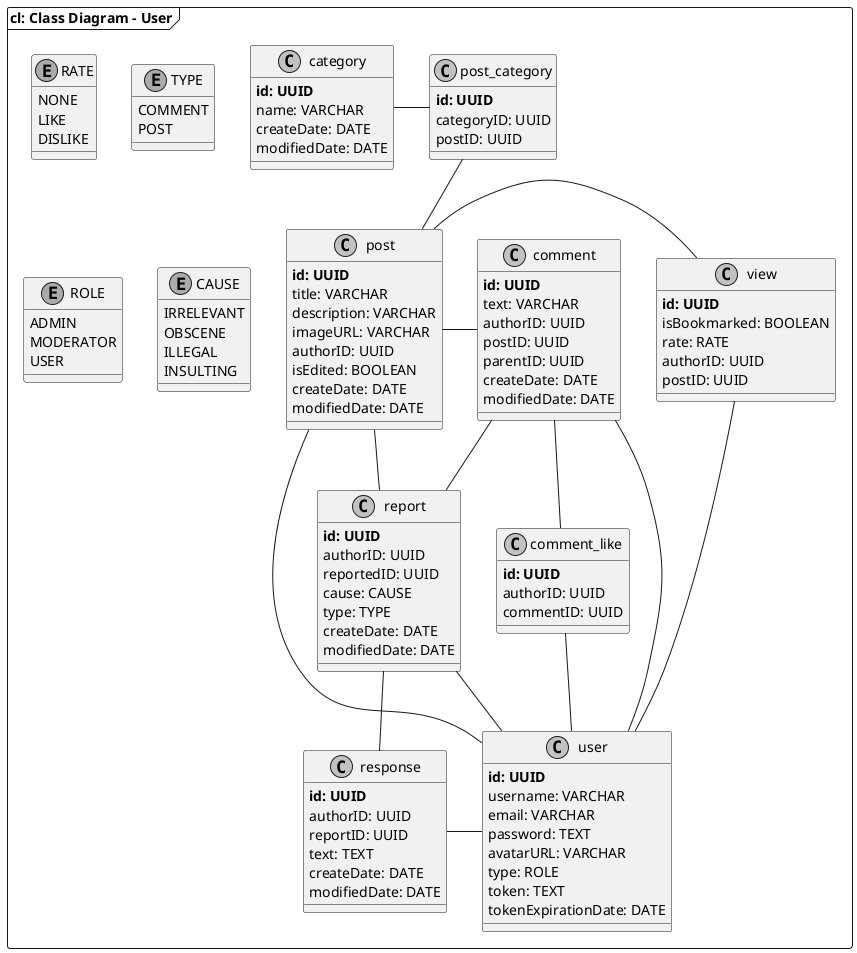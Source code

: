 
@startuml "user-class-diagram"
skinparam shadowing false
skinparam monochrome true
skinparam component {
    FontSize 20
}

frame "cl: Class Diagram - User" {
    class user {
        **id: UUID**
        username: VARCHAR
        email: VARCHAR
        password: TEXT
        avatarURL: VARCHAR
        type: ROLE
        token: TEXT
        tokenExpirationDate: DATE
    }

    class post {
        **id: UUID**
        title: VARCHAR
        description: VARCHAR
        imageURL: VARCHAR
        authorID: UUID
        isEdited: BOOLEAN
        createDate: DATE
        modifiedDate: DATE
    }

    class report {
        **id: UUID**
        authorID: UUID
        reportedID: UUID
        cause: CAUSE
        type: TYPE
        createDate: DATE
        modifiedDate: DATE
    }

    class response {
        **id: UUID**
        authorID: UUID
        reportID: UUID
        text: TEXT
        createDate: DATE
        modifiedDate: DATE
    }

    class view {
        **id: UUID**
        isBookmarked: BOOLEAN
        rate: RATE
        authorID: UUID
        postID: UUID
    }

    class comment_like {
        **id: UUID**
        authorID: UUID
        commentID: UUID
    }

    class comment {
        **id: UUID**
        text: VARCHAR
        authorID: UUID
        postID: UUID
        parentID: UUID
        createDate: DATE
        modifiedDate: DATE
    }

    class post_category {
        **id: UUID**
        categoryID: UUID
        postID: UUID
    }

    class category {
        **id: UUID**
        name: VARCHAR
        createDate: DATE
        modifiedDate: DATE
    }

    enum RATE {
        NONE
        LIKE
        DISLIKE
    }

    enum TYPE {
        COMMENT
        POST
    }

    enum ROLE {
        ADMIN
        MODERATOR
        USER
    }

    enum CAUSE {
        IRRELEVANT
        OBSCENE
        ILLEGAL
        INSULTING
    }

    user -up- view
    user -up- comment
    user -up- comment_like
    user -up- report
    user -up- post
    report -up- comment
    report -up- post
    report -right- response
    user -left- response
    comment_like -up- comment
    comment -left- post
    view -right- post
    post -up- post_category
    post_category -left- category
}

@enduml
